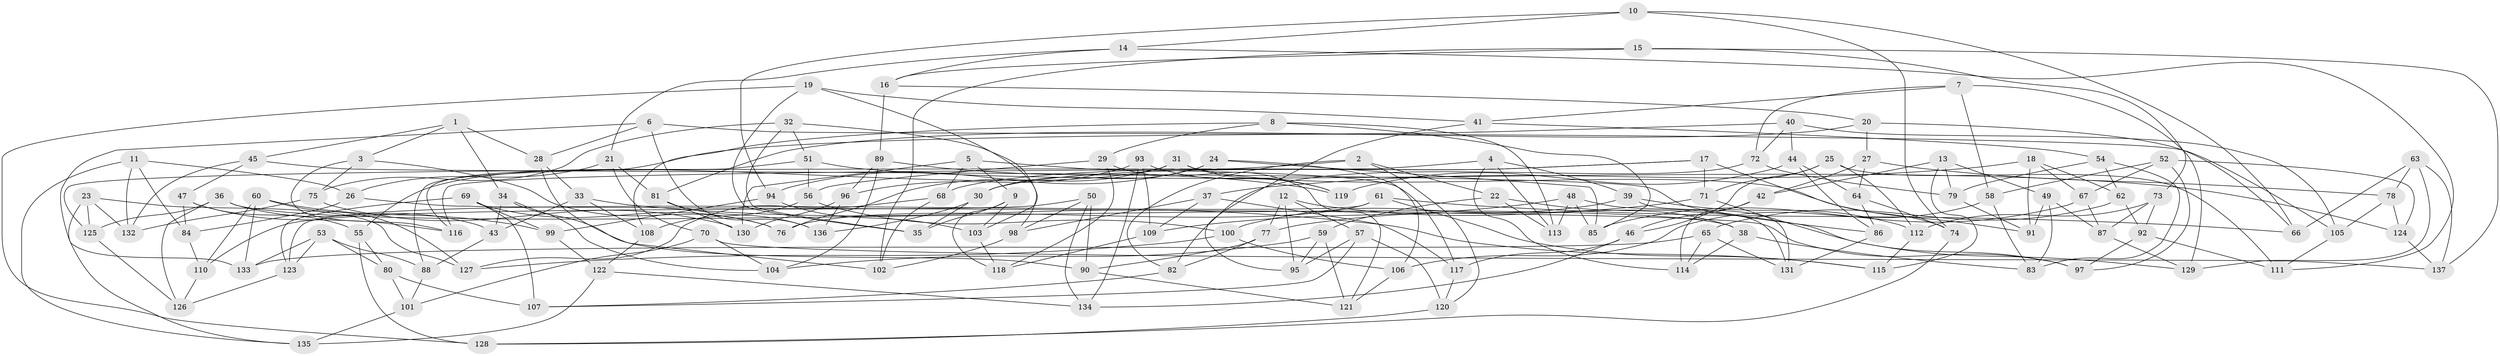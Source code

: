 // Generated by graph-tools (version 1.1) at 2025/26/03/09/25 03:26:59]
// undirected, 137 vertices, 274 edges
graph export_dot {
graph [start="1"]
  node [color=gray90,style=filled];
  1;
  2;
  3;
  4;
  5;
  6;
  7;
  8;
  9;
  10;
  11;
  12;
  13;
  14;
  15;
  16;
  17;
  18;
  19;
  20;
  21;
  22;
  23;
  24;
  25;
  26;
  27;
  28;
  29;
  30;
  31;
  32;
  33;
  34;
  35;
  36;
  37;
  38;
  39;
  40;
  41;
  42;
  43;
  44;
  45;
  46;
  47;
  48;
  49;
  50;
  51;
  52;
  53;
  54;
  55;
  56;
  57;
  58;
  59;
  60;
  61;
  62;
  63;
  64;
  65;
  66;
  67;
  68;
  69;
  70;
  71;
  72;
  73;
  74;
  75;
  76;
  77;
  78;
  79;
  80;
  81;
  82;
  83;
  84;
  85;
  86;
  87;
  88;
  89;
  90;
  91;
  92;
  93;
  94;
  95;
  96;
  97;
  98;
  99;
  100;
  101;
  102;
  103;
  104;
  105;
  106;
  107;
  108;
  109;
  110;
  111;
  112;
  113;
  114;
  115;
  116;
  117;
  118;
  119;
  120;
  121;
  122;
  123;
  124;
  125;
  126;
  127;
  128;
  129;
  130;
  131;
  132;
  133;
  134;
  135;
  136;
  137;
  1 -- 34;
  1 -- 28;
  1 -- 3;
  1 -- 45;
  2 -- 120;
  2 -- 125;
  2 -- 22;
  2 -- 82;
  3 -- 75;
  3 -- 76;
  3 -- 116;
  4 -- 39;
  4 -- 113;
  4 -- 116;
  4 -- 114;
  5 -- 9;
  5 -- 130;
  5 -- 68;
  5 -- 117;
  6 -- 133;
  6 -- 28;
  6 -- 136;
  6 -- 105;
  7 -- 41;
  7 -- 58;
  7 -- 72;
  7 -- 129;
  8 -- 29;
  8 -- 108;
  8 -- 113;
  8 -- 85;
  9 -- 35;
  9 -- 103;
  9 -- 118;
  10 -- 94;
  10 -- 66;
  10 -- 74;
  10 -- 14;
  11 -- 26;
  11 -- 132;
  11 -- 135;
  11 -- 84;
  12 -- 57;
  12 -- 95;
  12 -- 77;
  12 -- 129;
  13 -- 42;
  13 -- 115;
  13 -- 79;
  13 -- 49;
  14 -- 21;
  14 -- 111;
  14 -- 16;
  15 -- 73;
  15 -- 16;
  15 -- 102;
  15 -- 137;
  16 -- 89;
  16 -- 20;
  17 -- 71;
  17 -- 68;
  17 -- 74;
  17 -- 30;
  18 -- 91;
  18 -- 37;
  18 -- 62;
  18 -- 67;
  19 -- 41;
  19 -- 35;
  19 -- 128;
  19 -- 103;
  20 -- 66;
  20 -- 81;
  20 -- 27;
  21 -- 26;
  21 -- 81;
  21 -- 70;
  22 -- 59;
  22 -- 38;
  22 -- 113;
  23 -- 135;
  23 -- 127;
  23 -- 132;
  23 -- 125;
  24 -- 106;
  24 -- 85;
  24 -- 94;
  24 -- 30;
  25 -- 111;
  25 -- 71;
  25 -- 112;
  25 -- 46;
  26 -- 84;
  26 -- 97;
  27 -- 78;
  27 -- 42;
  27 -- 64;
  28 -- 33;
  28 -- 102;
  29 -- 56;
  29 -- 118;
  29 -- 121;
  30 -- 136;
  30 -- 35;
  31 -- 91;
  31 -- 119;
  31 -- 55;
  31 -- 76;
  32 -- 75;
  32 -- 35;
  32 -- 98;
  32 -- 51;
  33 -- 115;
  33 -- 43;
  33 -- 108;
  34 -- 104;
  34 -- 43;
  34 -- 90;
  36 -- 125;
  36 -- 38;
  36 -- 43;
  36 -- 126;
  37 -- 117;
  37 -- 98;
  37 -- 109;
  38 -- 114;
  38 -- 83;
  39 -- 100;
  39 -- 112;
  39 -- 131;
  40 -- 105;
  40 -- 72;
  40 -- 88;
  40 -- 44;
  41 -- 54;
  41 -- 95;
  42 -- 46;
  42 -- 114;
  43 -- 88;
  44 -- 119;
  44 -- 86;
  44 -- 64;
  45 -- 132;
  45 -- 86;
  45 -- 47;
  46 -- 134;
  46 -- 117;
  47 -- 84;
  47 -- 55;
  47 -- 116;
  48 -- 113;
  48 -- 109;
  48 -- 131;
  48 -- 85;
  49 -- 87;
  49 -- 83;
  49 -- 91;
  50 -- 134;
  50 -- 110;
  50 -- 90;
  50 -- 98;
  51 -- 124;
  51 -- 56;
  51 -- 116;
  52 -- 67;
  52 -- 58;
  52 -- 97;
  52 -- 124;
  53 -- 80;
  53 -- 88;
  53 -- 133;
  53 -- 123;
  54 -- 83;
  54 -- 62;
  54 -- 79;
  55 -- 128;
  55 -- 80;
  56 -- 108;
  56 -- 100;
  57 -- 95;
  57 -- 107;
  57 -- 120;
  58 -- 83;
  58 -- 106;
  59 -- 95;
  59 -- 104;
  59 -- 121;
  60 -- 110;
  60 -- 127;
  60 -- 99;
  60 -- 133;
  61 -- 115;
  61 -- 66;
  61 -- 76;
  61 -- 123;
  62 -- 92;
  62 -- 65;
  63 -- 137;
  63 -- 129;
  63 -- 66;
  63 -- 78;
  64 -- 74;
  64 -- 86;
  65 -- 114;
  65 -- 131;
  65 -- 133;
  67 -- 85;
  67 -- 87;
  68 -- 102;
  68 -- 127;
  69 -- 107;
  69 -- 123;
  69 -- 76;
  69 -- 99;
  70 -- 137;
  70 -- 104;
  70 -- 101;
  71 -- 97;
  71 -- 77;
  72 -- 82;
  72 -- 79;
  73 -- 112;
  73 -- 92;
  73 -- 87;
  74 -- 128;
  75 -- 132;
  75 -- 130;
  77 -- 82;
  77 -- 90;
  78 -- 124;
  78 -- 105;
  79 -- 91;
  80 -- 101;
  80 -- 107;
  81 -- 130;
  81 -- 136;
  82 -- 107;
  84 -- 110;
  86 -- 131;
  87 -- 129;
  88 -- 101;
  89 -- 96;
  89 -- 104;
  89 -- 119;
  90 -- 121;
  92 -- 97;
  92 -- 111;
  93 -- 119;
  93 -- 134;
  93 -- 96;
  93 -- 109;
  94 -- 103;
  94 -- 99;
  96 -- 136;
  96 -- 130;
  98 -- 102;
  99 -- 122;
  100 -- 106;
  100 -- 127;
  101 -- 135;
  103 -- 118;
  105 -- 111;
  106 -- 121;
  108 -- 122;
  109 -- 118;
  110 -- 126;
  112 -- 115;
  117 -- 120;
  120 -- 128;
  122 -- 135;
  122 -- 134;
  123 -- 126;
  124 -- 137;
  125 -- 126;
}
